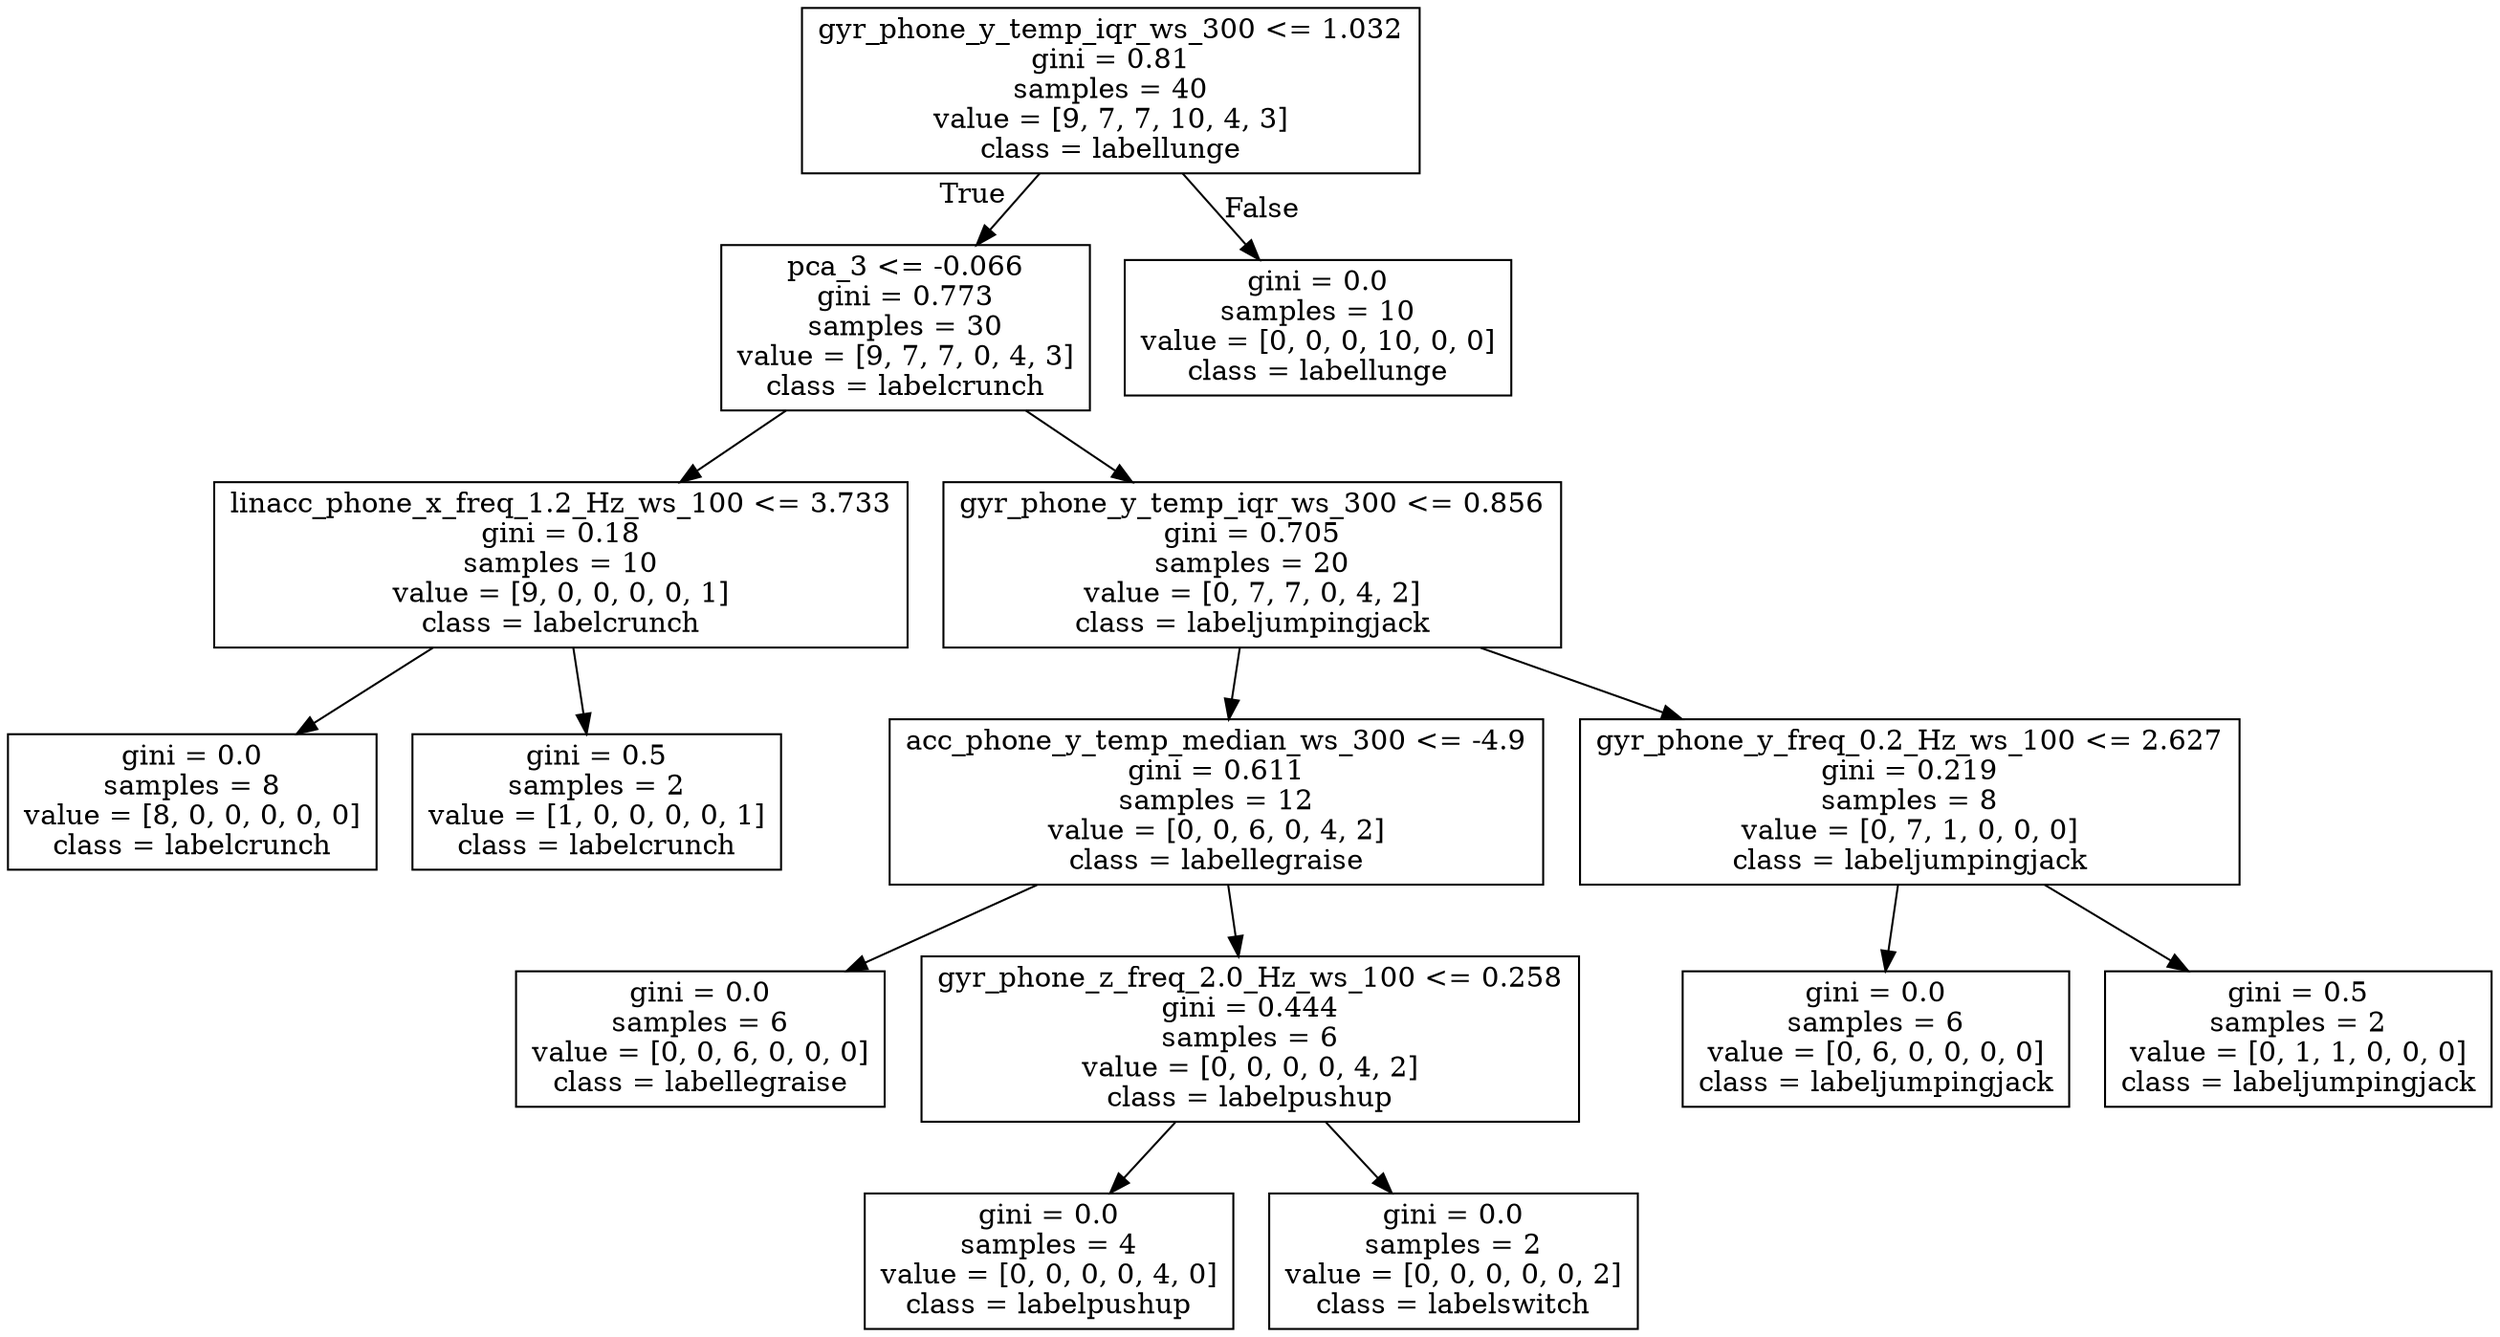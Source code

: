 digraph Tree {
node [shape=box] ;
0 [label="gyr_phone_y_temp_iqr_ws_300 <= 1.032\ngini = 0.81\nsamples = 40\nvalue = [9, 7, 7, 10, 4, 3]\nclass = labellunge"] ;
1 [label="pca_3 <= -0.066\ngini = 0.773\nsamples = 30\nvalue = [9, 7, 7, 0, 4, 3]\nclass = labelcrunch"] ;
0 -> 1 [labeldistance=2.5, labelangle=45, headlabel="True"] ;
2 [label="linacc_phone_x_freq_1.2_Hz_ws_100 <= 3.733\ngini = 0.18\nsamples = 10\nvalue = [9, 0, 0, 0, 0, 1]\nclass = labelcrunch"] ;
1 -> 2 ;
3 [label="gini = 0.0\nsamples = 8\nvalue = [8, 0, 0, 0, 0, 0]\nclass = labelcrunch"] ;
2 -> 3 ;
4 [label="gini = 0.5\nsamples = 2\nvalue = [1, 0, 0, 0, 0, 1]\nclass = labelcrunch"] ;
2 -> 4 ;
5 [label="gyr_phone_y_temp_iqr_ws_300 <= 0.856\ngini = 0.705\nsamples = 20\nvalue = [0, 7, 7, 0, 4, 2]\nclass = labeljumpingjack"] ;
1 -> 5 ;
6 [label="acc_phone_y_temp_median_ws_300 <= -4.9\ngini = 0.611\nsamples = 12\nvalue = [0, 0, 6, 0, 4, 2]\nclass = labellegraise"] ;
5 -> 6 ;
7 [label="gini = 0.0\nsamples = 6\nvalue = [0, 0, 6, 0, 0, 0]\nclass = labellegraise"] ;
6 -> 7 ;
8 [label="gyr_phone_z_freq_2.0_Hz_ws_100 <= 0.258\ngini = 0.444\nsamples = 6\nvalue = [0, 0, 0, 0, 4, 2]\nclass = labelpushup"] ;
6 -> 8 ;
9 [label="gini = 0.0\nsamples = 4\nvalue = [0, 0, 0, 0, 4, 0]\nclass = labelpushup"] ;
8 -> 9 ;
10 [label="gini = 0.0\nsamples = 2\nvalue = [0, 0, 0, 0, 0, 2]\nclass = labelswitch"] ;
8 -> 10 ;
11 [label="gyr_phone_y_freq_0.2_Hz_ws_100 <= 2.627\ngini = 0.219\nsamples = 8\nvalue = [0, 7, 1, 0, 0, 0]\nclass = labeljumpingjack"] ;
5 -> 11 ;
12 [label="gini = 0.0\nsamples = 6\nvalue = [0, 6, 0, 0, 0, 0]\nclass = labeljumpingjack"] ;
11 -> 12 ;
13 [label="gini = 0.5\nsamples = 2\nvalue = [0, 1, 1, 0, 0, 0]\nclass = labeljumpingjack"] ;
11 -> 13 ;
14 [label="gini = 0.0\nsamples = 10\nvalue = [0, 0, 0, 10, 0, 0]\nclass = labellunge"] ;
0 -> 14 [labeldistance=2.5, labelangle=-45, headlabel="False"] ;
}